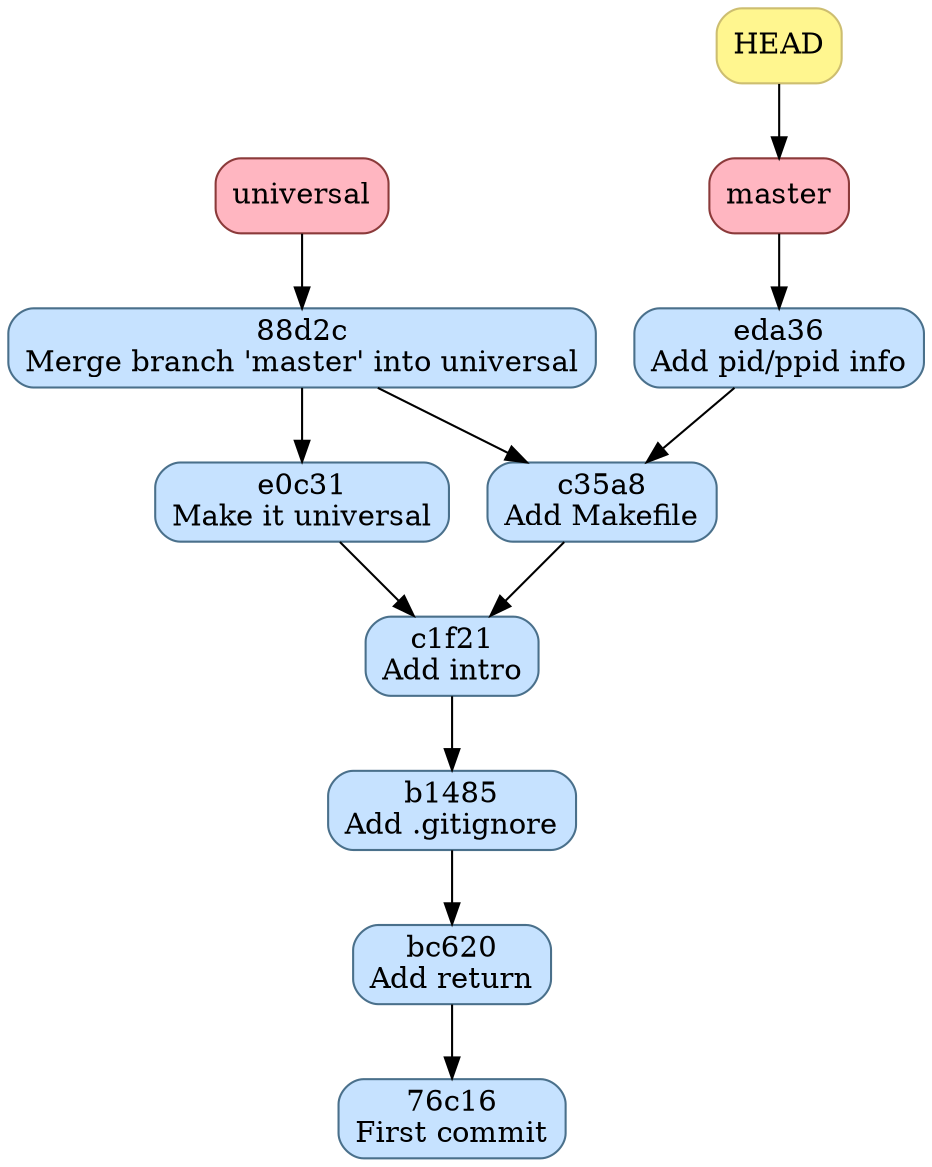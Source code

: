 digraph "git history" {
  "master" [shape="box",style="rounded,filled",color="indianred4", fillcolor="lightpink", label="master"];
  "master" -> "eda36";
  "universal" [shape="box",style="rounded,filled",color="indianred4", fillcolor="lightpink", label="universal"];
  "universal" -> "88d2c";
  "HEAD" [shape="box",style="rounded,filled",color="lightgoldenrod3", fillcolor="khaki1", label="HEAD"];
  "HEAD" -> "master";
  "eda36" [shape="box",style="rounded,filled",color="skyblue4", fillcolor="slategray1", label="eda36\nAdd pid/ppid info"];
  "eda36" -> "c35a8";
  "88d2c" [shape="box",style="rounded,filled",color="skyblue4", fillcolor="slategray1", label="88d2c\nMerge branch 'master' into universal"];
  "88d2c" -> "e0c31";
  "88d2c" -> "c35a8";
  "c35a8" [shape="box",style="rounded,filled",color="skyblue4", fillcolor="slategray1", label="c35a8\nAdd Makefile"];
  "c35a8" -> "c1f21";
  "e0c31" [shape="box",style="rounded,filled",color="skyblue4", fillcolor="slategray1", label="e0c31\nMake it universal"];
  "e0c31" -> "c1f21";
  "c1f21" [shape="box",style="rounded,filled",color="skyblue4", fillcolor="slategray1", label="c1f21\nAdd intro"];
  "c1f21" -> "b1485";
  "b1485" [shape="box",style="rounded,filled",color="skyblue4", fillcolor="slategray1", label="b1485\nAdd .gitignore"];
  "b1485" -> "bc620";
  "bc620" [shape="box",style="rounded,filled",color="skyblue4", fillcolor="slategray1", label="bc620\nAdd return"];
  "bc620" -> "76c16";
  "76c16" [shape="box",style="rounded,filled",color="skyblue4", fillcolor="slategray1", label="76c16\nFirst commit"];
}
